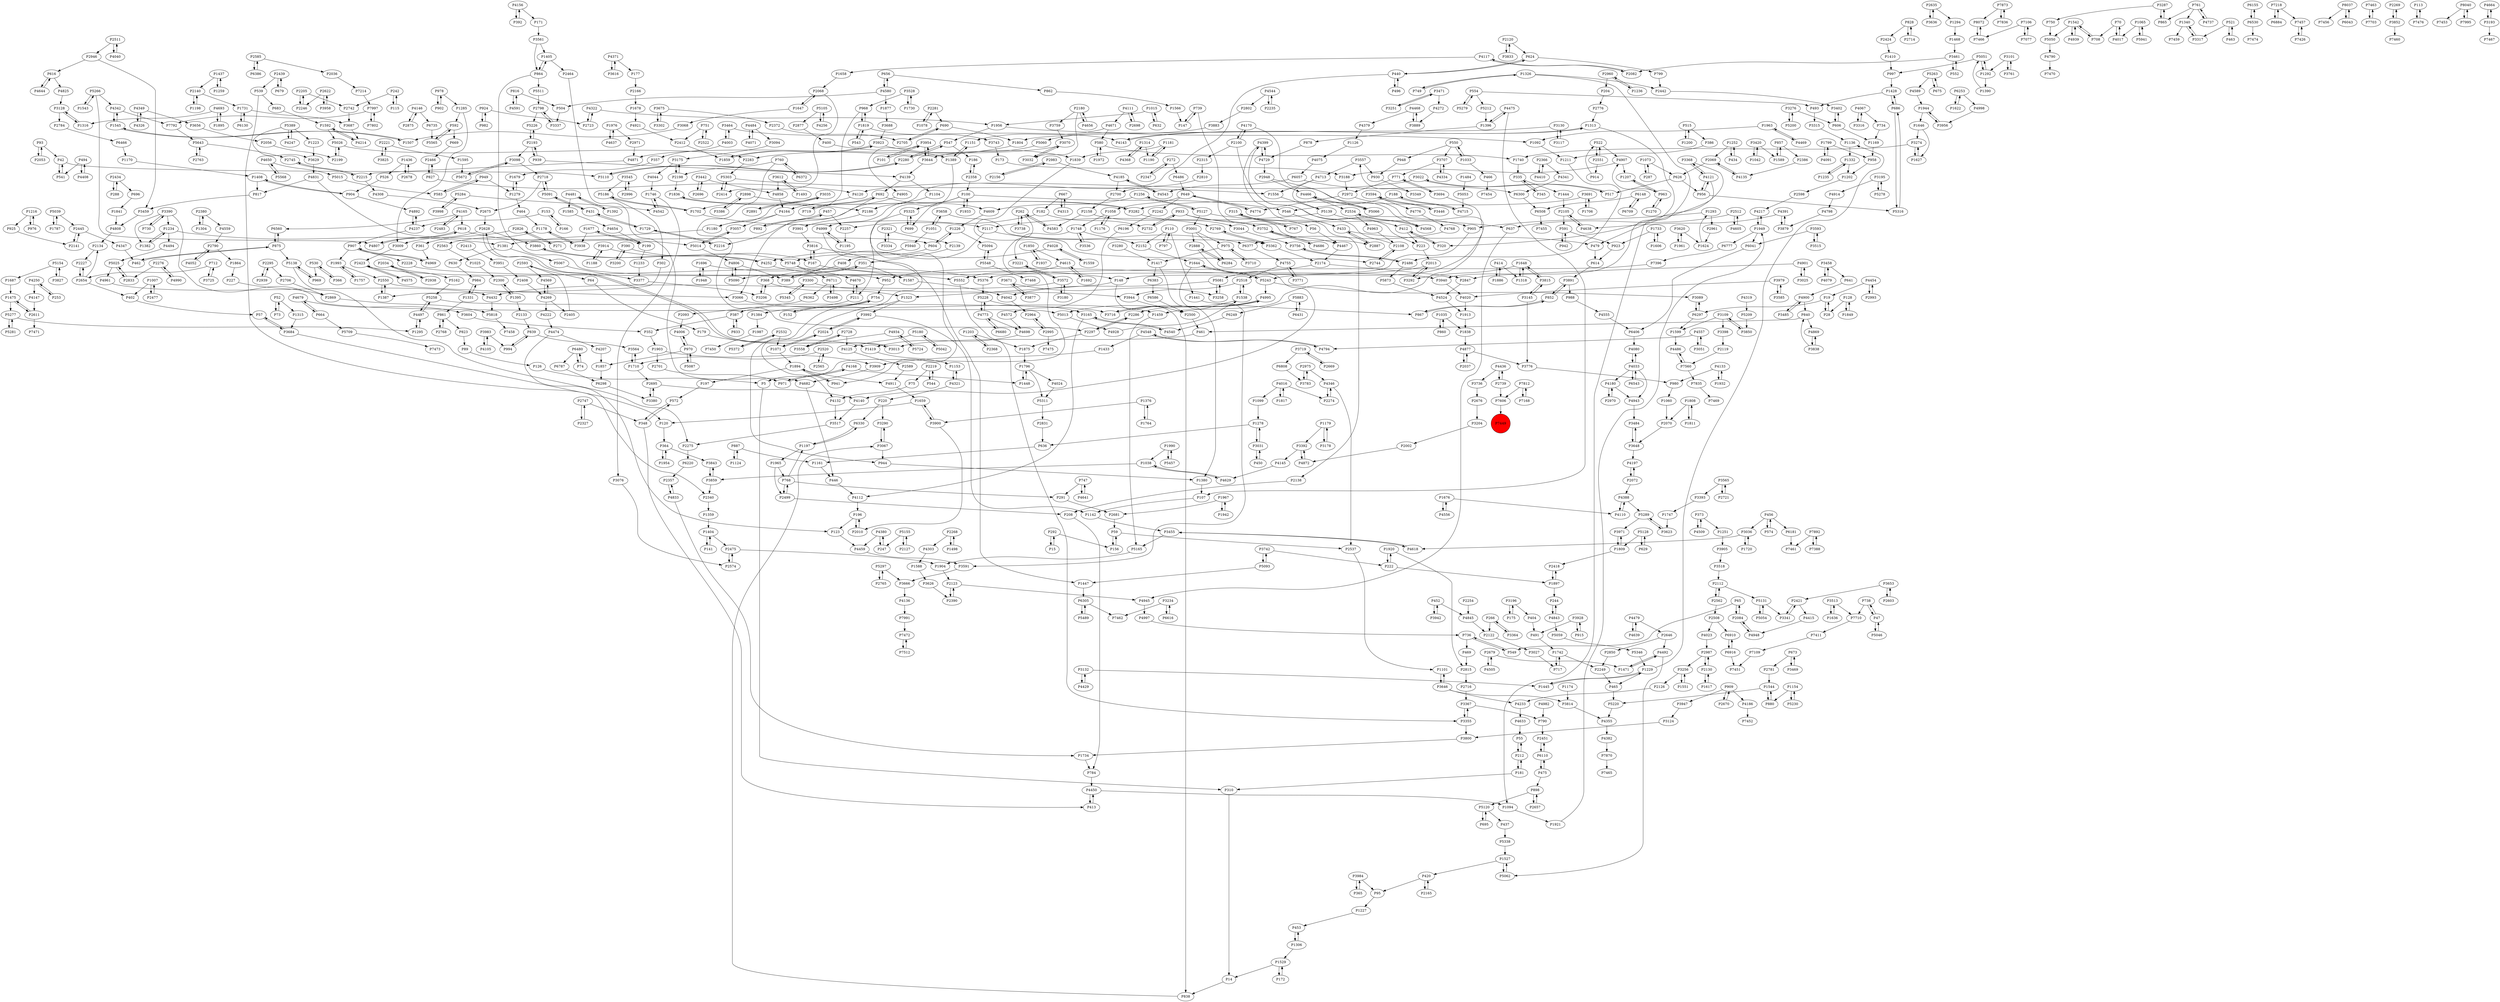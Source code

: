 digraph {
	P1428 -> P493
	P19 -> P6297
	P2442 -> P3402
	P3572 -> P3180
	P968 -> P1180
	P4877 -> P2037
	P2072 -> P4197
	P2358 -> P100
	P1687 -> P1475
	P3761 -> P3101
	P1007 -> P2477
	P3196 -> P404
	P4143 -> P1313
	P3850 -> P3109
	P3992 -> P2024
	P2961 -> P1624
	P2180 -> P4656
	P504 -> P3337
	P89 -> P126
	P3464 -> P4143
	P5568 -> P4650
	P1223 -> P3629
	P1007 -> P402
	P839 -> P994
	P4168 -> P971
	P1376 -> P1764
	P4341 -> P6300
	P4197 -> P2072
	P2002 -> P4872
	P1252 -> P434
	P14 -> P838
	P768 -> P1197
	P4020 -> P1913
	P1436 -> P526
	P2174 -> P5081
	P6297 -> P1599
	P2728 -> P4125
	P3648 -> P4197
	P4140 -> P3517
	P4871 -> P2215
	P5062 -> P1527
	P4544 -> P2802
	P4222 -> P4474
	P2108 -> P4399
	P5046 -> P47
	P3302 -> P3675
	P1894 -> P197
	P2295 -> P2939
	P335 -> P1444
	P1993 -> P1757
	P3464 -> P4003
	P1731 -> P6130
	P1809 -> P2418
	P420 -> P2165
	P2993 -> P4454
	P5087 -> P970
	P1404 -> P141
	P4715 -> P188
	P3719 -> P2669
	P4117 -> P1658
	P1278 -> P636
	P1897 -> P2418
	P898 -> P2657
	P6298 -> P3380
	P1877 -> P3688
	P2646 -> P2850
	P827 -> P2466
	P2423 -> P5376
	P2888 -> P6284
	P7873 -> P8072
	P4755 -> P3771
	P1498 -> P2268
	P1841 -> P4808
	P618 -> P4807
	P3274 -> P1627
	P4349 -> P4326
	P4790 -> P7470
	P686 -> P5316
	P1710 -> P2695
	P6916 -> P6910
	P3317 -> P1340
	P5131 -> P5054
	P4548 -> P4794
	P4997 -> P736
	P4637 -> P1976
	P4237 -> P907
	P4347 -> P462
	P3942 -> P452
	P1099 -> P1278
	P7106 -> P7077
	P4575 -> P2423
	P1622 -> P6253
	P1734 -> P784
	P2698 -> P4111
	P1256 -> P4609
	P4939 -> P1542
	P220 -> P3290
	P4798 -> P3879
	P390 -> P167
	P857 -> P2386
	P994 -> P839
	P592 -> P669
	P100 -> P1933
	P952 -> P754
	P1058 -> P1748
	P2565 -> P2520
	P2946 -> P3459
	P2268 -> P1498
	P2340 -> P1359
	P2280 -> P547
	P3442 -> P4858
	P4474 -> P4207
	P1259 -> P1437
	P4943 -> P3484
	P272 -> P6486
	P4524 -> P1913
	P3742 -> P5093
	P6586 -> P2500
	P4147 -> P2611
	P949 -> P1279
	P70 -> P4017
	P583 -> P949
	P1648 -> P3292
	P2445 -> P2141
	P1316 -> P3128
	P3051 -> P4557
	P630 -> P984
	P3455 -> P5165
	P6155 -> P6530
	P4569 -> P4269
	P1857 -> P6298
	P2520 -> P2565
	P3688 -> P3923
	P4492 -> P1471
	P3390 -> P5013
	P123 -> P4459
	P3251 -> P3471
	P1161 -> P446
	P4168 -> P1448
	P1659 -> P3900
	P1748 -> P2152
	P3938 -> P1178
	P4773 -> P5228
	P2869 -> P5818
	P541 -> P42
	P387 -> P833
	P2551 -> P522
	P4170 -> P2100
	P1234 -> P1382
	P302 -> P1387
	P930 -> P3349
	P1696 -> P1948
	P6508 -> P7455
	P3984 -> P365
	P3124 -> P3800
	P4033 -> P4180
	P4016 -> P2274
	P2123 -> P2390
	P469 -> P2815
	P1417 -> P1380
	P5066 -> P4466
	P3393 -> P1747
	P1627 -> P3274
	P1382 -> P1234
	P2408 -> P4269
	P5059 -> P5346
	P4475 -> P107
	P5552 -> P3355
	P768 -> P291
	P1405 -> P864
	P522 -> P4907
	P771 -> P2972
	P1292 -> P1390
	P5093 -> P1447
	P2424 -> P1410
	P288 -> P2434
	P712 -> P3725
	P390 -> P3200
	P2249 -> P465
	P7214 -> P7997
	P291 -> P2681
	P5284 -> P3998
	P4388 -> P4110
	P3001 -> P6284
	P5548 -> P7468
	P4474 -> P123
	P1617 -> P2130
	P4755 -> P2518
	P1094 -> P1921
	P2380 -> P4559
	P3044 -> P3756
	P887 -> P1161
	P110 -> P1441
	P5105 -> P4256
	P5709 -> P7473
	P3001 -> P2888
	P5015 -> P583
	P2611 -> P1475
	P1178 -> P2563
	P1448 -> P1796
	P4185 -> P2700
	P624 -> P440
	P1796 -> P1448
	P924 -> P2723
	P2747 -> P348
	P7812 -> P7606
	P958 -> P1202
	P4572 -> P4698
	P5154 -> P3827
	P2105 -> P591
	P4170 -> P5066
	P366 -> P530
	P2875 -> P4146
	P153 -> P166
	P4436 -> P2739
	P4346 -> P2537
	P3710 -> P975
	P4945 -> P4997
	P4016 -> P1099
	P1895 -> P4693
	P909 -> P2670
	P2654 -> P2227
	P3035 -> P2891
	P2439 -> P679
	P3098 -> P2718
	P5883 -> P6249
	P695 -> P5120
	P673 -> P3469
	P4892 -> P4237
	P335 -> P345
	P7997 -> P7792
	P266 -> P3364
	P1073 -> P287
	P5162 -> P5258
	P4557 -> P4794
	P351 -> P1587
	P3594 -> P4776
	P3471 -> P4272
	P3031 -> P450
	P2215 -> P4308
	P5 -> P310
	P1154 -> P5230
	P521 -> P3317
	P4774 -> P649
	P3771 -> P4755
	P2034 -> P2938
	P2718 -> P2675
	P2130 -> P2987
	P2216 -> P1729
	P197 -> P572
	P1990 -> P1038
	P3256 -> P1551
	P7218 -> P6884
	P6884 -> P7218
	P414 -> P1886
	P2972 -> P1459
	P1015 -> P1956
	P1748 -> P3536
	P1949 -> P6041
	P7997 -> P7802
	P95 -> P1227
	P690 -> P1804
	P2551 -> P914
	P6383 -> P6586
	P4580 -> P1877
	P4391 -> P3879
	P3022 -> P517
	P1949 -> P6777
	P3165 -> P4112
	P1170 -> P1408
	P1035 -> P860
	P3653 -> P2421
	P364 -> P1954
	P4877 -> P3776
	P3725 -> P712
	P892 -> P457
	P1595 -> P5672
	P7472 -> P7512
	P1677 -> P199
	P3752 -> P4467
	P4321 -> P1153
	P6330 -> P1197
	P1176 -> P1058
	P28 -> P19
	P402 -> P57
	P3420 -> P1589
	P1545 -> P4342
	P1226 -> P604
	P4321 -> P220
	P683 -> P1592
	P1408 -> P904
	P4091 -> P1799
	P6480 -> P74
	P790 -> P2451
	P1313 -> P4143
	P3485 -> P4900
	P768 -> P2499
	P3027 -> P717
	P526 -> P904
	P494 -> P4408
	P7396 -> P5376
	P5266 -> P4807
	P7836 -> P7873
	P3743 -> P173
	P2205 -> P2742
	P6305 -> P7462
	P5289 -> P3971
	P456 -> P6181
	P3287 -> P865
	P3838 -> P4869
	P4326 -> P4349
	P5200 -> P3276
	P970 -> P4006
	P546 -> P433
	P2174 -> P2847
	P878 -> P4729
	P211 -> P387
	P2888 -> P4140
	P692 -> P719
	P686 -> P1428
	P5081 -> P3258
	P1624 -> P1293
	P948 -> P930
	P591 -> P942
	P4003 -> P357
	P6711 -> P3498
	P167 -> P3816
	P1313 -> P3940
	P4794 -> P4548
	P3827 -> P5154
	P1538 -> P5013
	P1169 -> P958
	P4322 -> P1956
	P220 -> P6330
	P1542 -> P4939
	P5565 -> P592
	P2706 -> P2869
	P57 -> P3684
	P1408 -> P817
	P5165 -> P1904
	P1285 -> P3009
	P4468 -> P3889
	P2550 -> P3066
	P2716 -> P3367
	P4679 -> P3604
	P1592 -> P5026
	P491 -> P1742
	P1799 -> P4091
	P5093 -> P3742
	P3561 -> P864
	P2414 -> P5303
	P4023 -> P2987
	P5180 -> P4125
	P2100 -> P223
	P3368 -> P4121
	P1976 -> P4637
	P433 -> P479
	P2585 -> P6386
	P754 -> P152
	P2520 -> P1710
	P4121 -> P3368
	P4121 -> P956
	P3900 -> P1659
	P6480 -> P6787
	P440 -> P2186
	P988 -> P4555
	P1331 -> P984
	P73 -> P52
	P5091 -> P431
	P3392 -> P4145
	P3128 -> P2784
	P4006 -> P970
	P4410 -> P2366
	P550 -> P3707
	P2276 -> P2833
	P2321 -> P3334
	P1340 -> P3317
	P3196 -> P175
	P1987 -> P7450
	P272 -> P2347
	P3623 -> P5289
	P852 -> P867
	P5941 -> P1065
	P3280 -> P1417
	P1179 -> P3178
	P2744 -> P2108
	P4075 -> P6057
	P3009 -> P2423
	P1903 -> P2701
	P2037 -> P4877
	P182 -> P2732
	P2180 -> P3759
	P3446 -> P3594
	P1417 -> P6383
	P1035 -> P1838
	P4901 -> P3025
	P247 -> P4380
	P42 -> P541
	P6377 -> P4755
	P7457 -> P7426
	P4346 -> P2274
	P1587 -> P4042
	P3671 -> P3877
	P1306 -> P453
	P2126 -> P4233
	P4497 -> P5258
	P3565 -> P3393
	P2140 -> P1731
	P624 -> P799
	P3646 -> P1101
	P1507 -> P1545
	P6560 -> P875
	P6616 -> P3234
	P4670 -> P211
	P2675 -> P2628
	P3364 -> P266
	P2165 -> P420
	P2315 -> P2810
	P262 -> P3738
	P1730 -> P3528
	P4469 -> P1963
	P1396 -> P878
	P6181 -> P7461
	P5155 -> P247
	P2562 -> P2508
	P6057 -> P4543
	P2357 -> P4833
	P861 -> P823
	P4540 -> P3165
	P4969 -> P907
	P4467 -> P2174
	P7873 -> P7836
	P2321 -> P2139
	P6196 -> P4572
	P1648 -> P3815
	P3909 -> P4682
	P2971 -> P4871
	P2728 -> P3558
	P1256 -> P5127
	P1542 -> P5050
	P816 -> P4591
	P368 -> P1323
	P5303 -> P1556
	P2802 -> P3883
	P2696 -> P3442
	P6253 -> P1622
	P6680 -> P4773
	P7077 -> P7106
	P2300 -> P1395
	P1702 -> P5186
	P1731 -> P3687
	P3130 -> P1804
	P1819 -> P3743
	P2327 -> P2747
	P939 -> P2193
	P387 -> P352
	P3341 -> P2421
	P3117 -> P3130
	P5042 -> P5180
	P4776 -> P4768
	P1747 -> P3623
	P616 -> P4644
	P3067 -> P944
	P3282 -> P1836
	P2603 -> P3653
	P4105 -> P3983
	P2654 -> P2134
	P196 -> P2010
	P1542 -> P708
	P3954 -> P101
	P5284 -> P4542
	P6372 -> P760
	P2297 -> P1875
	P4825 -> P3128
	P4459 -> P3591
	P4999 -> P1195
	P3658 -> P3362
	P3716 -> P4995
	P1954 -> P364
	P2134 -> P2227
	P3719 -> P6808
	P6305 -> P5489
	P2676 -> P3204
	P530 -> P366
	P8037 -> P7456
	P2512 -> P4605
	P4481 -> P1392
	P292 -> P15
	P547 -> P186
	P3461 -> P552
	P1092 -> P1211
	P6777 -> P7396
	P1746 -> P4542
	P3646 -> P4233
	P799 -> P2442
	P1179 -> P3392
	P751 -> P2522
	P128 -> P28
	P656 -> P862
	P3036 -> P1720
	P1389 -> P1151
	P3616 -> P4371
	P4843 -> P5059
	P1692 -> P4615
	P1678 -> P4921
	P626 -> P517
	P2705 -> P690
	P1894 -> P941
	P4833 -> P1734
	P1961 -> P3620
	P739 -> P147
	P42 -> P3110
	P1235 -> P1332
	P4583 -> P262
	P6431 -> P5883
	P440 -> P496
	P4125 -> P2589
	P1437 -> P2140
	P554 -> P493
	P2423 -> P4575
	P4112 -> P196
	P3951 -> P2408
	P4556 -> P1676
	P4120 -> P4164
	P5258 -> P4497
	P3545 -> P2996
	P1658 -> P2068
	P465 -> P5220
	P7606 -> P7449
	P1295 -> P4497
	P65 -> P549
	P3691 -> P1706
	P412 -> P223
	P4773 -> P6680
	P4033 -> P4943
	P1956 -> P1092
	P862 -> P1566
	P4543 -> P4185
	P461 -> P3013
	P364 -> P3843
	P3992 -> P1142
	P5748 -> P6711
	P861 -> P2768
	P5243 -> P1644
	P3094 -> P3175
	P923 -> P614
	P2563 -> P1025
	P1956 -> P547
	P7792 -> P5643
	P7812 -> P7168
	P4509 -> P373
	P4380 -> P247
	P4484 -> P4071
	P2628 -> P3860
	P4693 -> P1316
	P2635 -> P3636
	P4650 -> P5568
	P4544 -> P2235
	P5209 -> P3850
	P5051 -> P997
	P52 -> P73
	P3110 -> P2280
	P3684 -> P120
	P2798 -> P3337
	P4432 -> P5818
	P389 -> P351
	P2765 -> P5297
	P413 -> P4450
	P2975 -> P3783
	P3646 -> P3814
	P365 -> P3984
	P5511 -> P2798
	P3292 -> P2013
	P5155 -> P2127
	P1559 -> P4028
	P4342 -> P7792
	P2508 -> P6910
	P1606 -> P1733
	P1875 -> P1796
	P3979 -> P3585
	P736 -> P549
	P3175 -> P4044
	P2486 -> P5873
	P4052 -> P2790
	P452 -> P3942
	P734 -> P1169
	P4713 -> P1556
	P3594 -> P3446
	P4568 -> P2534
	P244 -> P4843
	P4319 -> P5209
	P2158 -> P4583
	P2593 -> P64
	P4934 -> P3558
	P2739 -> P4436
	P3891 -> P988
	P2776 -> P1313
	P4017 -> P70
	P760 -> P2297
	P2574 -> P2475
	P4269 -> P4222
	P4639 -> P4479
	P5091 -> P2718
	P515 -> P1200
	P5228 -> P4773
	P2295 -> P2706
	P907 -> P4969
	P904 -> P4892
	P5243 -> P4995
	P2898 -> P3386
	P2140 -> P1198
	P2622 -> P3958
	P4557 -> P3051
	P4591 -> P816
	P3274 -> P1740
	P5281 -> P5277
	P4033 -> P4080
	P1864 -> P227
	P2193 -> P3098
	P636 -> P1161
	P315 -> P56
	P5105 -> P2877
	P171 -> P3561
	P3983 -> P994
	P2701 -> P971
	P4858 -> P4164
	P186 -> P2358
	P3707 -> P4334
	P1304 -> P2380
	P1285 -> P592
	P2593 -> P4569
	P2511 -> P2946
	P5277 -> P5281
	P2072 -> P4388
	P550 -> P948
	P5724 -> P4934
	P4609 -> P1226
	P2483 -> P4165
	P3334 -> P2321
	P1445 -> P1229
	P3109 -> P3850
	P1433 -> P3909
	P2635 -> P1294
	P4380 -> P4459
	P2589 -> P4911
	P2739 -> P7606
	P1197 -> P1965
	P93 -> P42
	P1236 -> P2960
	P4067 -> P3316
	P3572 -> P4432
	P942 -> P591
	P550 -> P1033
	P761 -> P4737
	P976 -> P1216
	P2010 -> P196
	P147 -> P739
	P1202 -> P2598
	P1679 -> P1279
	P2013 -> P952
	P3752 -> P4686
	P4040 -> P2511
	P3032 -> P3070
	P3367 -> P3355
	P543 -> P1819
	P1920 -> P2815
	P2714 -> P828
	P463 -> P521
	P1729 -> P431
	P2987 -> P3256
	P4165 -> P6560
	P1180 -> P1381
	P1544 -> P5220
	P3694 -> P5243
	P2421 -> P3341
	P3940 -> P4020
	P1894 -> P4911
	P400 -> P1389
	P1294 -> P1468
	P1437 -> P1259
	P3984 -> P95
	P5230 -> P1154
	P2987 -> P2130
	P3368 -> P320
	P3914 -> P5748
	P3815 -> P1648
	P2268 -> P4303
	P1292 -> P5051
	P2386 -> P4135
	P2500 -> P461
	P7560 -> P4486
	P3877 -> P3671
	P626 -> P956
	P817 -> P3459
	P3653 -> P2603
	P100 -> P5325
	P2372 -> P2705
	P1326 -> P749
	P3089 -> P6297
	P4247 -> P5389
	P2105 -> P4638
	P4928 -> P1538
	P1538 -> P2518
	P6253 -> P4998
	P3195 -> P4914
	P3066 -> P1459
	P2193 -> P939
	P1543 -> P5266
	P1648 -> P1318
	P3128 -> P1316
	P522 -> P2551
	P7991 -> P7472
	P6466 -> P1170
	P1126 -> P4075
	P320 -> P412
	P4111 -> P2698
	P2562 -> P2112
	P5489 -> P6305
	P5026 -> P2283
	P3458 -> P4079
	P3290 -> P3067
	P2960 -> P1236
	P7218 -> P7457
	P1293 -> P905
	P2198 -> P3175
	P3816 -> P1447
	P1441 -> P867
	P315 -> P767
	P153 -> P4237
	P1104 -> P4999
	P978 -> P902
	P1181 -> P1190
	P3377 -> P3206
	P2405 -> P2593
	P2466 -> P827
	P2024 -> P1071
	P1033 -> P550
	P2228 -> P3940
	P1436 -> P2678
	P4905 -> P2216
	P3025 -> P4901
	P2082 -> P4117
	P3687 -> P4214
	P2970 -> P4180
	P5051 -> P1292
	P4028 -> P4252
	P110 -> P2152
	P4494 -> P5025
	P939 -> P4139
	P760 -> P6372
	P1323 -> P4132
	P494 -> P541
	P1592 -> P4214
	P3825 -> P2221
	P1101 -> P3646
	P3057 -> P5014
	P5120 -> P695
	P949 -> P583
	P898 -> P5120
	P2781 -> P1544
	P2611 -> P7471
	P3098 -> P5672
	P287 -> P1073
	P3859 -> P3843
	P2768 -> P861
	P3518 -> P2112
	P1585 -> P4654
	P222 -> P1897
	P2679 -> P1471
	P747 -> P291
	P1545 -> P1507
	P4907 -> P3188
	P3675 -> P2372
	P2100 -> P2315
	P2670 -> P909
	P2723 -> P4322
	P5389 -> P3629
	P2242 -> P6196
	P2117 -> P5090
	P5014 -> P3057
	P4269 -> P2405
	P614 -> P3891
	P5139 -> P2117
	P3068 -> P1507
	P749 -> P1326
	P6130 -> P1731
	P2678 -> P1436
	P4806 -> P5090
	P55 -> P212
	P592 -> P5565
	P970 -> P1857
	P3132 -> P1445
	P1796 -> P5311
	P1151 -> P1389
	P865 -> P3287
	P262 -> P4583
	P5090 -> P4806
	P2024 -> P3992
	P4111 -> P4671
	P6530 -> P6155
	P699 -> P5325
	P2068 -> P1647
	P404 -> P491
	P1742 -> P2249
	P47 -> P5046
	P222 -> P1920
	P1278 -> P3031
	P1404 -> P2475
	P2996 -> P3545
	P4901 -> P2847
	P120 -> P364
	P3316 -> P4067
	P6711 -> P6362
	P4982 -> P790
	P2995 -> P2964
	P2695 -> P4140
	P5883 -> P6431
	P606 -> P1169
	P2960 -> P204
	P2518 -> P3944
	P1944 -> P3956
	P5050 -> P4790
	P6041 -> P6406
	P212 -> P55
	P1696 -> P1587
	P4479 -> P4639
	P673 -> P2781
	P3513 -> P1636
	P904 -> P1408
	P115 -> P242
	P2518 -> P1538
	P56 -> P4467
	P3315 -> P1136
	P7870 -> P7465
	P2831 -> P636
	P166 -> P153
	P1181 -> P1839
	P606 -> P3402
	P4156 -> P171
	P679 -> P2439
	P3390 -> P1382
	P4729 -> P2948
	P4233 -> P4633
	P2550 -> P1387
	P2276 -> P4990
	P1967 -> P2681
	P310 -> P14
	P747 -> P4641
	P204 -> P2776
	P2186 -> P3901
	P1972 -> P580
	P717 -> P1742
	P3572 -> P3221
	P3067 -> P3290
	P4146 -> P6735
	P969 -> P5138
	P2508 -> P4023
	P852 -> P3891
	P211 -> P4670
	P3101 -> P3761
	P5672 -> P3098
	P5940 -> P5748
	P4914 -> P4798
	P75 -> P4132
	P1190 -> P1181
	P5873 -> P4524
	P1211 -> P2486
	P4067 -> P734
	P1921 -> P1949
	P2850 -> P2249
	P3188 -> P2972
	P1315 -> P3684
	P6910 -> P6916
	P2219 -> P544
	P667 -> P182
	P7463 -> P7703
	P760 -> P2198
	P6110 -> P475
	P1748 -> P3221
	P1234 -> P4494
	P2108 -> P2744
	P1203 -> P2368
	P3282 -> P3044
	P172 -> P1529
	P554 -> P5279
	P3195 -> P5278
	P3859 -> P2340
	P4481 -> P1585
	P5297 -> P3666
	P4408 -> P494
	P1646 -> P3274
	P604 -> P1226
	P574 -> P456
	P3691 -> P3282
	P3620 -> P1624
	P3838 -> P840
	P618 -> P5014
	P840 -> P461
	P515 -> P386
	P3954 -> P4905
	P1804 -> P2283
	P1234 -> P1381
	P1746 -> P3076
	P2534 -> P4963
	P6110 -> P2451
	P7892 -> P7388
	P2084 -> P65
	P4729 -> P4399
	P1033 -> P466
	P52 -> P1315
	P5154 -> P1687
	P5289 -> P3623
	P2130 -> P1617
	P2522 -> P751
	P2254 -> P4845
	P2763 -> P5643
	P2679 -> P4505
	P3362 -> P2769
	P253 -> P4250
	P6148 -> P6508
	P3883 -> P5060
	P2056 -> P2199
	P2227 -> P2654
	P2439 -> P539
	P3891 -> P852
	P408 -> P368
	P1937 -> P1850
	P199 -> P1677
	P1251 -> P3905
	P3564 -> P1710
	P875 -> P462
	P3234 -> P6616
	P2221 -> P1595
	P4121 -> P479
	P1551 -> P3256
	P3022 -> P4120
	P1965 -> P768
	P5297 -> P2765
	P1963 -> P4469
	P5060 -> P3644
	P414 -> P1318
	P1153 -> P4321
	P466 -> P7454
	P4995 -> P3716
	P4117 -> P2082
	P2123 -> P4945
	P4845 -> P2122
	P126 -> P5
	P1174 -> P3814
	P2120 -> P624
	P4256 -> P5105
	P2198 -> P1836
	P74 -> P6480
	P914 -> P522
	P547 -> P2280
	P4436 -> P3736
	P179 -> P1419
	P984 -> P1331
	P15 -> P292
	P3958 -> P2622
	P4214 -> P1592
	P1227 -> P453
	P1071 -> P1894
	P1216 -> P925
	P4650 -> P5015
	P915 -> P3928
	P907 -> P1993
	P580 -> P1740
	P59 -> P2537
	P860 -> P1035
	P5026 -> P2199
	P784 -> P4450
	P1904 -> P2123
	P496 -> P440
	P1306 -> P1529
	P1544 -> P880
	P649 -> P2242
	P3923 -> P1839
	P907 -> P2228
	P909 -> P3947
	P816 -> P504
	P823 -> P89
	P3013 -> P2628
	P4644 -> P616
	P101 -> P3954
	P5278 -> P3195
	P453 -> P1306
	P1154 -> P880
	P1396 -> P4475
	P2274 -> P4346
	P2445 -> P4347
	P857 -> P1589
	P152 -> P754
	P2975 -> P4346
	P3889 -> P4468
	P2769 -> P3362
	P4139 -> P692
	P3928 -> P915
	P1527 -> P5062
	P2269 -> P3852
	P708 -> P1542
	P3852 -> P7460
	P3109 -> P3398
	P113 -> P7476
	P4638 -> P2105
	P1419 -> P1153
	P1740 -> P335
	P2486 -> P3756
	P3221 -> P3572
	P5372 -> P2532
	P1849 -> P128
	P6220 -> P2357
	P4454 -> P2993
	P4165 -> P618
	P3528 -> P1730
	P2122 -> P3027
	P649 -> P1058
	P3515 -> P3593
	P2380 -> P1304
	P7426 -> P7457
	P924 -> P982
	P4831 -> P817
	P5316 -> P686
	P4024 -> P5311
	P4693 -> P1895
	P1676 -> P4110
	P4963 -> P2108
	P3355 -> P3367
	P3558 -> P2728
	P4371 -> P177
	P1195 -> P4999
	P1527 -> P420
	P902 -> P978
	P2412 -> P1859
	P2156 -> P2983
	P1932 -> P4133
	P667 -> P4313
	P3256 -> P2126
	P1025 -> P2300
	P4080 -> P4033
	P6735 -> P5565
	P4313 -> P667
	P1636 -> P3513
	P1178 -> P3938
	P5186 -> P302
	P3200 -> P390
	P4399 -> P2138
	P2810 -> P2700
	P1886 -> P414
	P7892 -> P7461
	P456 -> P574
	P3536 -> P1748
	P1566 -> P147
	P2297 -> P2286
	P6386 -> P2585
	P440 -> P624
	P1293 -> P2961
	P4961 -> P4432
	P730 -> P3390
	P1136 -> P1332
	P963 -> P4907
	P177 -> P2166
	P1065 -> P5941
	P3612 -> P1493
	P475 -> P898
	P692 -> P4609
	P5389 -> P1223
	P5818 -> P7458
	P4186 -> P7452
	P956 -> P5316
	P4679 -> P664
	P2421 -> P4415
	P4342 -> P1545
	P8037 -> P6043
	P530 -> P969
	P5228 -> P3165
	P3684 -> P57
	P4990 -> P2276
	P4872 -> P3392
	P4207 -> P1857
	P6297 -> P3089
	P2215 -> P2745
	P348 -> P572
	P2826 -> P361
	P3076 -> P2574
	P1207 -> P963
	P3666 -> P4136
	P475 -> P6110
	P3979 -> P4020
	P3604 -> P352
	P2877 -> P400
	P6043 -> P8037
	P2695 -> P3380
	P3498 -> P6711
	P3944 -> P2500
	P457 -> P892
	P4165 -> P2483
	P2646 -> P4492
	P4272 -> P3889
	P5277 -> P1295
	P1279 -> P1679
	P3928 -> P491
	P1395 -> P2133
	P4686 -> P3752
	P1060 -> P2070
	P457 -> P2257
	P4391 -> P4638
	P2100 -> P4170
	P3145 -> P3776
	P1742 -> P717
	P1051 -> P5940
	P348 -> P413
	P1318 -> P1648
	P1229 -> P1445
	P2669 -> P3719
	P1729 -> P2216
	P188 -> P546
	P2366 -> P4410
	P4454 -> P19
	P1799 -> P958
	P4164 -> P1180
	P4136 -> P7991
	P3971 -> P1809
	P1229 -> P1136
	P3392 -> P4872
	P1252 -> P2069
	P1993 -> P2550
	P1038 -> P4629
	P2833 -> P5025
	P6148 -> P6709
	P5131 -> P3341
	P2983 -> P4185
	P6543 -> P4033
	P1556 -> P5139
	P1381 -> P630
	P4145 -> P4629
	P3204 -> P2002
	P70 -> P708
	P3035 -> P1702
	P5279 -> P554
	P1599 -> P4486
	P1279 -> P464
	P188 -> P4715
	P1787 -> P5039
	P5138 -> P2275
	P3258 -> P5081
	P933 -> P2732
	P7109 -> P7451
	P4900 -> P840
	P4998 -> P3956
	P2887 -> P433
	P1326 -> P1094
	P368 -> P3206
	P373 -> P1251
	P3557 -> P4713
	P554 -> P5212
	P6406 -> P4080
	P2742 -> P3687
	P4589 -> P1944
	P5053 -> P4715
	P6916 -> P7451
	P1390 -> P5051
	P4382 -> P7870
	P1942 -> P1967
	P6300 -> P6508
	P4921 -> P2412
	P3109 -> P1599
	P4016 -> P1817
	P4629 -> P1038
	P2280 -> P3110
	P3671 -> P3258
	P199 -> P1233
	P4682 -> P446
	P5338 -> P1527
	P2537 -> P1101
	P944 -> P1380
	P59 -> P156
	P978 -> P1285
	P4250 -> P4147
	P1197 -> P6330
	P3675 -> P3302
	P3636 -> P2635
	P4071 -> P4484
	P4806 -> P389
	P1475 -> P2611
	P2221 -> P3825
	P3459 -> P4808
	P2084 -> P4948
	P3658 -> P1051
	P3471 -> P3251
	P2117 -> P6377
	P3300 -> P5345
	P2948 -> P4466
	P2180 -> P3032
	P544 -> P2219
	P3742 -> P222
	P4907 -> P1207
	P5263 -> P4589
	P1065 -> P4017
	P3694 -> P771
	P3561 -> P1405
	P8040 -> P7453
	P1216 -> P976
	P464 -> P1178
	P2138 -> P208
	P2983 -> P2156
	P19 -> P28
	P4948 -> P2084
	P4548 -> P1433
	P2972 -> P4774
	P2499 -> P208
	P433 -> P2887
	P6808 -> P3783
	P7106 -> P7466
	P7802 -> P7997
	P3402 -> P606
	P3901 -> P3816
	P1808 -> P2070
	P1380 -> P107
	P1976 -> P2971
	P3276 -> P606
	P690 -> P2705
	P4808 -> P2134
	P982 -> P924
	P4466 -> P2534
	P1811 -> P1808
	P446 -> P4112
	P1314 -> P4368
	P3367 -> P790
	P833 -> P387
	P1323 -> P3992
	P1270 -> P963
	P4671 -> P1151
	P373 -> P4509
	P5263 -> P675
	P2112 -> P2562
	P1392 -> P4481
	P4505 -> P2679
	P1644 -> P3591
	P4133 -> P980
	P8040 -> P7995
	P3380 -> P2695
	P1819 -> P543
	P1588 -> P3626
	P173 -> P3188
	P1071 -> P2024
	P7710 -> P7411
	P3629 -> P4831
	P4180 -> P2970
	P968 -> P1819
	P227 -> P2869
	P2718 -> P5091
	P479 -> P614
	P4250 -> P253
	P3355 -> P3800
	P3484 -> P3648
	P2790 -> P1864
	P345 -> P335
	P2347 -> P272
	P2275 -> P6220
	P3626 -> P2390
	P4450 -> P1094
	P1990 -> P5457
	P1702 -> P2117
	P2790 -> P4052
	P980 -> P1060
	P5643 -> P2763
	P3455 -> P4618
	P4807 -> P618
	P1405 -> P2464
	P2654 -> P402
	P3759 -> P3070
	P664 -> P5709
	P3900 -> P2010
	P637 -> P4945
	P4618 -> P3455
	P431 -> P5091
	P517 -> P3022
	P7703 -> P7463
	P1389 -> P941
	P2585 -> P2036
	P1038 -> P3859
	P262 -> P5
	P738 -> P47
	P3656 -> P2056
	P2257 -> P1195
	P4656 -> P2180
	P1078 -> P2281
	P875 -> P5138
	P1529 -> P14
	P4475 -> P1396
	P5243 -> P3089
	P2464 -> P4682
	P761 -> P865
	P223 -> P2013
	P93 -> P2053
	P3843 -> P3859
	P4664 -> P3193
	P632 -> P1015
	P549 -> P736
	P2732 -> P933
	P456 -> P3036
	P181 -> P310
	P3031 -> P1278
	P3860 -> P4252
	P4615 -> P5552
	P591 -> P923
	P2036 -> P7214
	P2451 -> P6110
	P5325 -> P699
	P1850 -> P4615
	P3517 -> P2275
	P5127 -> P637
	P4654 -> P199
	P864 -> P5511
	P4033 -> P6543
	P3783 -> P2975
	P975 -> P1417
	P4042 -> P2964
	P181 -> P212
	P7411 -> P7109
	P167 -> P148
	P3442 -> P2696
	P828 -> P2424
	P971 -> P4168
	P242 -> P115
	P4399 -> P4729
	P65 -> P2084
	P2747 -> P2327
	P5548 -> P5094
	P1676 -> P4556
	P3814 -> P4355
	P4492 -> P5062
	P4773 -> P4698
	P2700 -> P2158
	P7168 -> P7812
	P4999 -> P944
	P5128 -> P1809
	P2141 -> P2445
	P905 -> P148
	P4349 -> P3656
	P5025 -> P4961
	P5376 -> P5228
	P750 -> P5050
	P3206 -> P368
	P2477 -> P1007
	P970 -> P5087
	P1647 -> P3068
	P3852 -> P2269
	P5039 -> P1787
	P493 -> P3315
	P5643 -> P2745
	P754 -> P1384
	P4237 -> P4892
	P1475 -> P5277
	P1200 -> P515
	P5139 -> P412
	P1410 -> P997
	P2070 -> P3648
	P242 -> P2742
	P2964 -> P2995
	P4371 -> P3616
	P2219 -> P75
	P3776 -> P980
	P712 -> P2654
	P7560 -> P7835
	P3276 -> P5200
	P110 -> P797
	P2681 -> P59
	P3620 -> P1961
	P7466 -> P8072
	P827 -> P4120
	P696 -> P1841
	P5748 -> P4670
	P5266 -> P1543
	P3914 -> P1188
	P4217 -> P1949
	P1493 -> P3612
	P5120 -> P437
	P431 -> P1729
	P5258 -> P3716
	P1897 -> P244
	P2499 -> P768
	P4737 -> P761
	P2532 -> P5372
	P128 -> P1849
	P1706 -> P3691
	P1188 -> P3914
	P875 -> P6560
	P3234 -> P7462
	P6362 -> P2093
	P6530 -> P7474
	P909 -> P4186
	P100 -> P546
	P3738 -> P262
	P1808 -> P1811
	P3833 -> P2120
	P2390 -> P2123
	P6284 -> P2888
	P2511 -> P4040
	P3923 -> P1859
	P867 -> P852
	P736 -> P469
	P5180 -> P5042
	P4269 -> P4569
	P975 -> P3710
	P5311 -> P2831
	P3193 -> P7467
	P3130 -> P3117
	P1042 -> P3420
	P3557 -> P930
	P1757 -> P1993
	P437 -> P5338
	P2366 -> P4341
	P1644 -> P5243
	P5039 -> P2445
	P5226 -> P2193
	P1764 -> P1376
	P352 -> P1903
	P4641 -> P747
	P3398 -> P2119
	P2826 -> P271
	P3337 -> P2798
	P1331 -> P861
	P4833 -> P2357
	P616 -> P4825
	P1332 -> P1235
	P5266 -> P4342
	P3165 -> P4540
	P2995 -> P7475
	P4079 -> P3458
	P3593 -> P6041
	P412 -> P320
	P5025 -> P2833
	P1836 -> P3282
	P4995 -> P2286
	P3998 -> P5284
	P1963 -> P1092
	P3644 -> P3954
	P767 -> P315
	P2139 -> P351
	P1051 -> P3658
	P539 -> P2340
	P2948 -> P4568
	P4497 -> P1295
	P1381 -> P5067
	P4466 -> P5066
	P3175 -> P2198
	P1933 -> P100
	P3800 -> P1734
	P1733 -> P923
	P2205 -> P2246
	P5067 -> P3377
	P3420 -> P1042
	P4831 -> P604
	P3458 -> P641
	P4843 -> P244
	P156 -> P59
	P2069 -> P626
	P4164 -> P3057
	P2946 -> P616
	P649 -> P4774
	P2622 -> P2246
	P4388 -> P5289
	P3593 -> P3515
	P3585 -> P3979
	P1332 -> P1202
	P1326 -> P2442
	P2898 -> P2186
	P8072 -> P7466
	P669 -> P2466
	P271 -> P2826
	P4110 -> P4388
	P2120 -> P3833
	P1817 -> P4016
	P1428 -> P686
	P2013 -> P3292
	P3036 -> P4618
	P840 -> P4869
	P4185 -> P4543
	P4605 -> P2512
	P1733 -> P1606
	P2413 -> P3951
	P1659 -> P120
	P450 -> P3031
	P1965 -> P2499
	P4139 -> P1104
	P4303 -> P1588
	P2358 -> P186
	P452 -> P4845
	P2127 -> P5155
	P797 -> P110
	P880 -> P1544
	P3947 -> P3124
	P1589 -> P857
	P5081 -> P4042
	P738 -> P7710
	P3612 -> P4858
	P771 -> P3694
	P392 -> P4156
	P2246 -> P2205
	P1447 -> P6305
	P4135 -> P2069
	P1529 -> P172
	P1484 -> P5053
	P5325 -> P211
	P1459 -> P5165
	P462 -> P875
	P839 -> P3564
	P6486 -> P649
	P3956 -> P1944
	P1384 -> P1987
	P1819 -> P968
	P1920 -> P222
	P4252 -> P5552
	P4869 -> P3838
	P3132 -> P4429
	P1226 -> P5094
	P3386 -> P2898
	P100 -> P699
	P2532 -> P1071
	P552 -> P3461
	P3816 -> P167
	P997 -> P1428
	P5127 -> P3001
	P107 -> P1142
	P2283 -> P5303
	P420 -> P95
	P572 -> P348
	P3954 -> P3644
	P1142 -> P3455
	P4003 -> P3464
	P208 -> P784
	P864 -> P952
	P3001 -> P975
	P3736 -> P2676
	P7512 -> P7472
	P3390 -> P730
	P1058 -> P1176
	P4559 -> P2790
	P1314 -> P1190
	P4934 -> P5724
	P3879 -> P4391
	P838 -> P3067
	P292 -> P156
	P963 -> P1207
	P4429 -> P3132
	P4133 -> P1932
	P4180 -> P4943
	P4132 -> P3517
	P196 -> P123
	P5220 -> P4355
	P3905 -> P3518
	P2199 -> P5026
	P3469 -> P673
	P2152 -> P1644
	P761 -> P1340
	P4479 -> P2646
	P3362 -> P2174
	P5346 -> P1229
	P2598 -> P4217
	P4334 -> P3707
	P1838 -> P4877
	P386 -> P1211
	P3545 -> P5186
	P2434 -> P696
	P2939 -> P2295
	P2053 -> P93
	P4633 -> P55
	P4542 -> P1746
	P2512 -> P637
	P434 -> P1252
	P5013 -> P4928
	P3145 -> P3815
	P5127 -> P1256
	P5212 -> P1396
	P864 -> P1405
	P148 -> P1323
	P2281 -> P1078
	P4911 -> P1659
	P3101 -> P1292
	P5389 -> P4247
	P3565 -> P2721
	P2628 -> P3013
	P3648 -> P3484
	P2368 -> P1203
	P2938 -> P2034
	P7995 -> P8040
	P4580 -> P656
	P2475 -> P2574
	P629 -> P5128
	P4468 -> P4379
	P4698 -> P1419
	P3815 -> P3145
	P2534 -> P4568
	P4146 -> P2875
	P1949 -> P4217
	P1677 -> P3938
	P4484 -> P3094
	P3528 -> P968
	P3178 -> P1179
	P361 -> P4969
	P1198 -> P2140
	P2166 -> P1678
	P2034 -> P5162
	P4580 -> P504
	P2798 -> P5226
	P5303 -> P2414
	P5186 -> P1702
	P3180 -> P3572
	P4768 -> P6377
	P3513 -> P7710
	P4450 -> P413
	P5457 -> P1990
	P2158 -> P2769
	P1387 -> P2550
	P3193 -> P4664
	P5014 -> P4806
	P3707 -> P771
	P1395 -> P2300
	P4322 -> P2723
	P2286 -> P2297
	P3983 -> P4105
	P656 -> P4580
	P751 -> P2412
	P4156 -> P392
	P1646 -> P1627
	P1710 -> P3564
	P3287 -> P750
	P4379 -> P1126
	P4252 -> P3860
	P2847 -> P4524
	P1359 -> P1404
	P3756 -> P2486
	P6249 -> P4540
	P692 -> P3066
	P4368 -> P1314
	P4900 -> P3485
	P5345 -> P3300
	P148 -> P838
	P1015 -> P632
	P212 -> P181
	P4615 -> P1692
	P2068 -> P2414
	P580 -> P1972
	P1903 -> P3909
	P175 -> P3196
	P3644 -> P4139
	P539 -> P683
	P2069 -> P4135
	P1233 -> P3377
	P1340 -> P7459
	P675 -> P5263
	P266 -> P2122
	P3349 -> P3557
	P963 -> P1270
	P2721 -> P3565
	P2657 -> P898
	P2475 -> P1904
	P3461 -> P2082
	P5094 -> P5548
	P641 -> P4900
	P2418 -> P1897
	P4555 -> P6406
	P1859 -> P3923
	P1948 -> P1696
	P7835 -> P7469
	P182 -> P2257
	P2193 -> P5226
	P2784 -> P6466
	P887 -> P1124
	P739 -> P2887
	P4671 -> P580
	P6709 -> P6148
	P2112 -> P5131
	P2093 -> P4006
	P1647 -> P2068
	P64 -> P179
	P3070 -> P3032
	P1720 -> P3036
	P2281 -> P690
	P2815 -> P2716
	P1839 -> P2744
	P1471 -> P4492
	P2119 -> P7560
	P3390 -> P1234
	P4028 -> P1559
	P6787 -> P6298
	P47 -> P738
	P4044 -> P1746
	P1203 -> P1875
	P719 -> P692
	P5128 -> P629
	P2434 -> P288
	P4355 -> P4382
	P925 -> P2141
	P1468 -> P3461
	P7476 -> P113
	P828 -> P2714
	P2235 -> P4544
	P4713 -> P5139
	P521 -> P463
	P2745 -> P2215
	P4415 -> P4948
	P1229 -> P465
	P1850 -> P1937
	P3070 -> P4871
	P5138 -> P969
	P6057 -> P6300
	P933 -> P3752
	P5054 -> P5131
	P956 -> P4121
	P2133 -> P839
	P604 -> P408
	P2891 -> P3035
	P1444 -> P2105
	P1809 -> P3971
	P357 -> P1679
	P1124 -> P887
	P664 -> P4679
	P351 -> P389
	P1376 -> P3900
	P933 -> P905
	P1967 -> P1942
	P941 -> P1894
	P1073 -> P626
	P3591 -> P3666
	P1944 -> P1646
	P7388 -> P7892
	P4486 -> P7560
	P1796 -> P4024
	P2628 -> P3009
	P4308 -> P2675
	P3300 -> P3944
	P1913 -> P1838
	P141 -> P1404
	P7449 [shape=circle]
	P7449 [style=filled]
	P7449 [fillcolor=red]
}